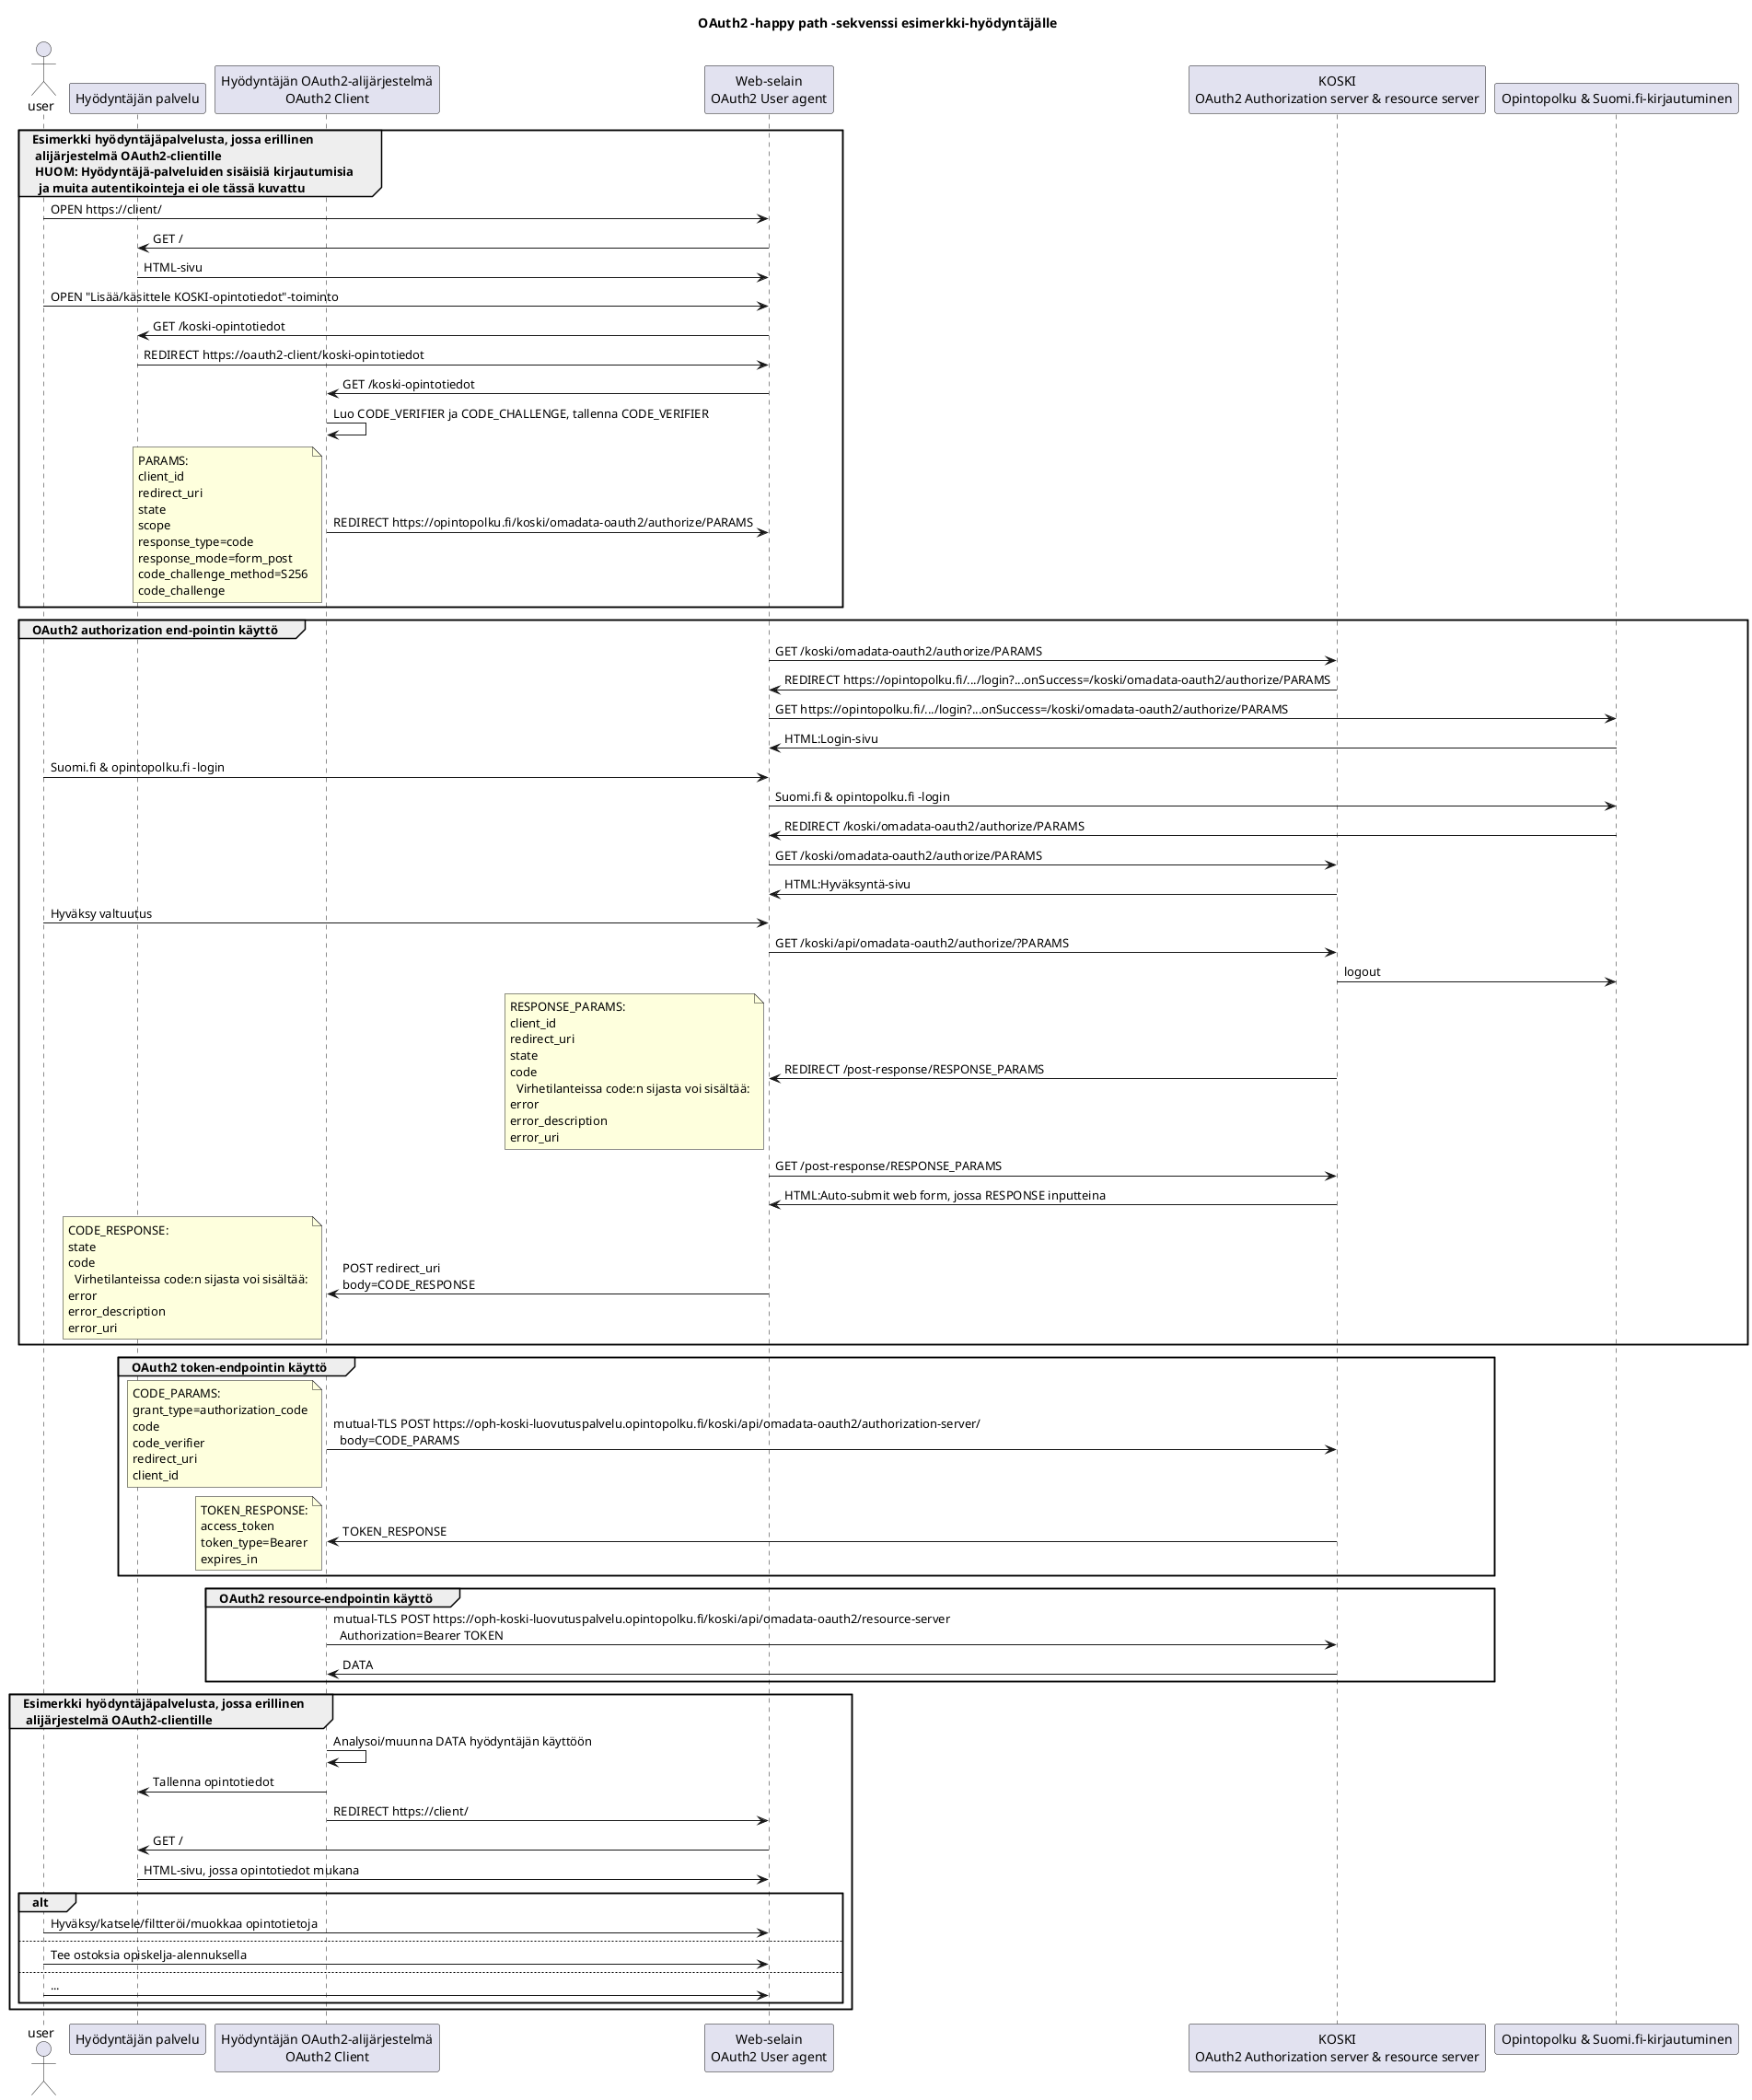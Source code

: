 @startuml
title OAuth2 -happy path -sekvenssi esimerkki-hyödyntäjälle

actor user

participant client_service [
  Hyödyntäjän palvelu
]

participant client [
  Hyödyntäjän OAuth2-alijärjestelmä
  OAuth2 Client
]

participant user_agent [
  Web-selain
  OAuth2 User agent
]

' /koski/omadata-oauth2/authorize:
participant Koski [
  KOSKI
  OAuth2 Authorization server & resource server
]

' https://untuvaopintopolku.fi/cas-oppija/login/fi/?service=...
participant CAS [
  Opintopolku & Suomi.fi-kirjautuminen
]

group Esimerkki hyödyntäjäpalvelusta, jossa erillinen\n alijärjestelmä OAuth2-clientille\n HUOM: Hyödyntäjä-palveluiden sisäisiä kirjautumisia\n  ja muita autentikointeja ei ole tässä kuvattu

user -> user_agent : OPEN https://client/
user_agent -> client_service : GET /
client_service -> user_agent : HTML-sivu
user -> user_agent : OPEN "Lisää/käsittele KOSKI-opintotiedot"-toiminto
user_agent -> client_service : GET /koski-opintotiedot
client_service -> user_agent : REDIRECT https://oauth2-client/koski-opintotiedot
user_agent -> client : GET /koski-opintotiedot
client -> client : Luo CODE_VERIFIER ja CODE_CHALLENGE, tallenna CODE_VERIFIER
client -> user_agent : REDIRECT https://opintopolku.fi/koski/omadata-oauth2/authorize/PARAMS
note left
PARAMS:
client_id
redirect_uri
state
scope
response_type=code
response_mode=form_post
code_challenge_method=S256
code_challenge
end note
end

group OAuth2 authorization end-pointin käyttö

user_agent -> Koski : GET /koski/omadata-oauth2/authorize/PARAMS

Koski -> user_agent : REDIRECT https://opintopolku.fi/.../login?...onSuccess=/koski/omadata-oauth2/authorize/PARAMS

user_agent -> CAS : GET https://opintopolku.fi/.../login?...onSuccess=/koski/omadata-oauth2/authorize/PARAMS

CAS -> user_agent : HTML:Login-sivu

user -> user_agent : Suomi.fi & opintopolku.fi -login

user_agent -> CAS : Suomi.fi & opintopolku.fi -login

CAS -> user_agent : REDIRECT /koski/omadata-oauth2/authorize/PARAMS

user_agent -> Koski : GET /koski/omadata-oauth2/authorize/PARAMS

Koski -> user_agent : HTML:Hyväksyntä-sivu

user -> user_agent : Hyväksy valtuutus

user_agent -> Koski : GET /koski/api/omadata-oauth2/authorize/?PARAMS

Koski -> CAS : logout

Koski -> user_agent : REDIRECT /post-response/RESPONSE_PARAMS
note left
RESPONSE_PARAMS:
client_id
redirect_uri
state
code
  Virhetilanteissa code:n sijasta voi sisältää:
error
error_description
error_uri
end note

user_agent -> Koski : GET /post-response/RESPONSE_PARAMS

Koski -> user_agent : HTML:Auto-submit web form, jossa RESPONSE inputteina

user_agent -> client : POST redirect_uri\nbody=CODE_RESPONSE
note left
CODE_RESPONSE:
state
code
  Virhetilanteissa code:n sijasta voi sisältää:
error
error_description
error_uri
end note

end

group OAuth2 token-endpointin käyttö

client -> Koski : mutual-TLS POST https://oph-koski-luovutuspalvelu.opintopolku.fi/koski/api/omadata-oauth2/authorization-server/\n  body=CODE_PARAMS
note left
CODE_PARAMS:
grant_type=authorization_code
code
code_verifier
redirect_uri
client_id
end note

Koski -> client : TOKEN_RESPONSE
note left
TOKEN_RESPONSE:
access_token
token_type=Bearer
expires_in
end note
end

group OAuth2 resource-endpointin käyttö

client -> Koski : mutual-TLS POST https://oph-koski-luovutuspalvelu.opintopolku.fi/koski/api/omadata-oauth2/resource-server\n  Authorization=Bearer TOKEN

Koski -> client : DATA

end

group Esimerkki hyödyntäjäpalvelusta, jossa erillinen\n alijärjestelmä OAuth2-clientille

client -> client : Analysoi/muunna DATA hyödyntäjän käyttöön

client -> client_service : Tallenna opintotiedot

client -> user_agent : REDIRECT https://client/

user_agent -> client_service : GET /

client_service -> user_agent : HTML-sivu, jossa opintotiedot mukana

alt

user -> user_agent : Hyväksy/katsele/filtteröi/muokkaa opintotietoja

else

user -> user_agent : Tee ostoksia opiskelja-alennuksella

else

user -> user_agent : ...

end

end

@enduml
